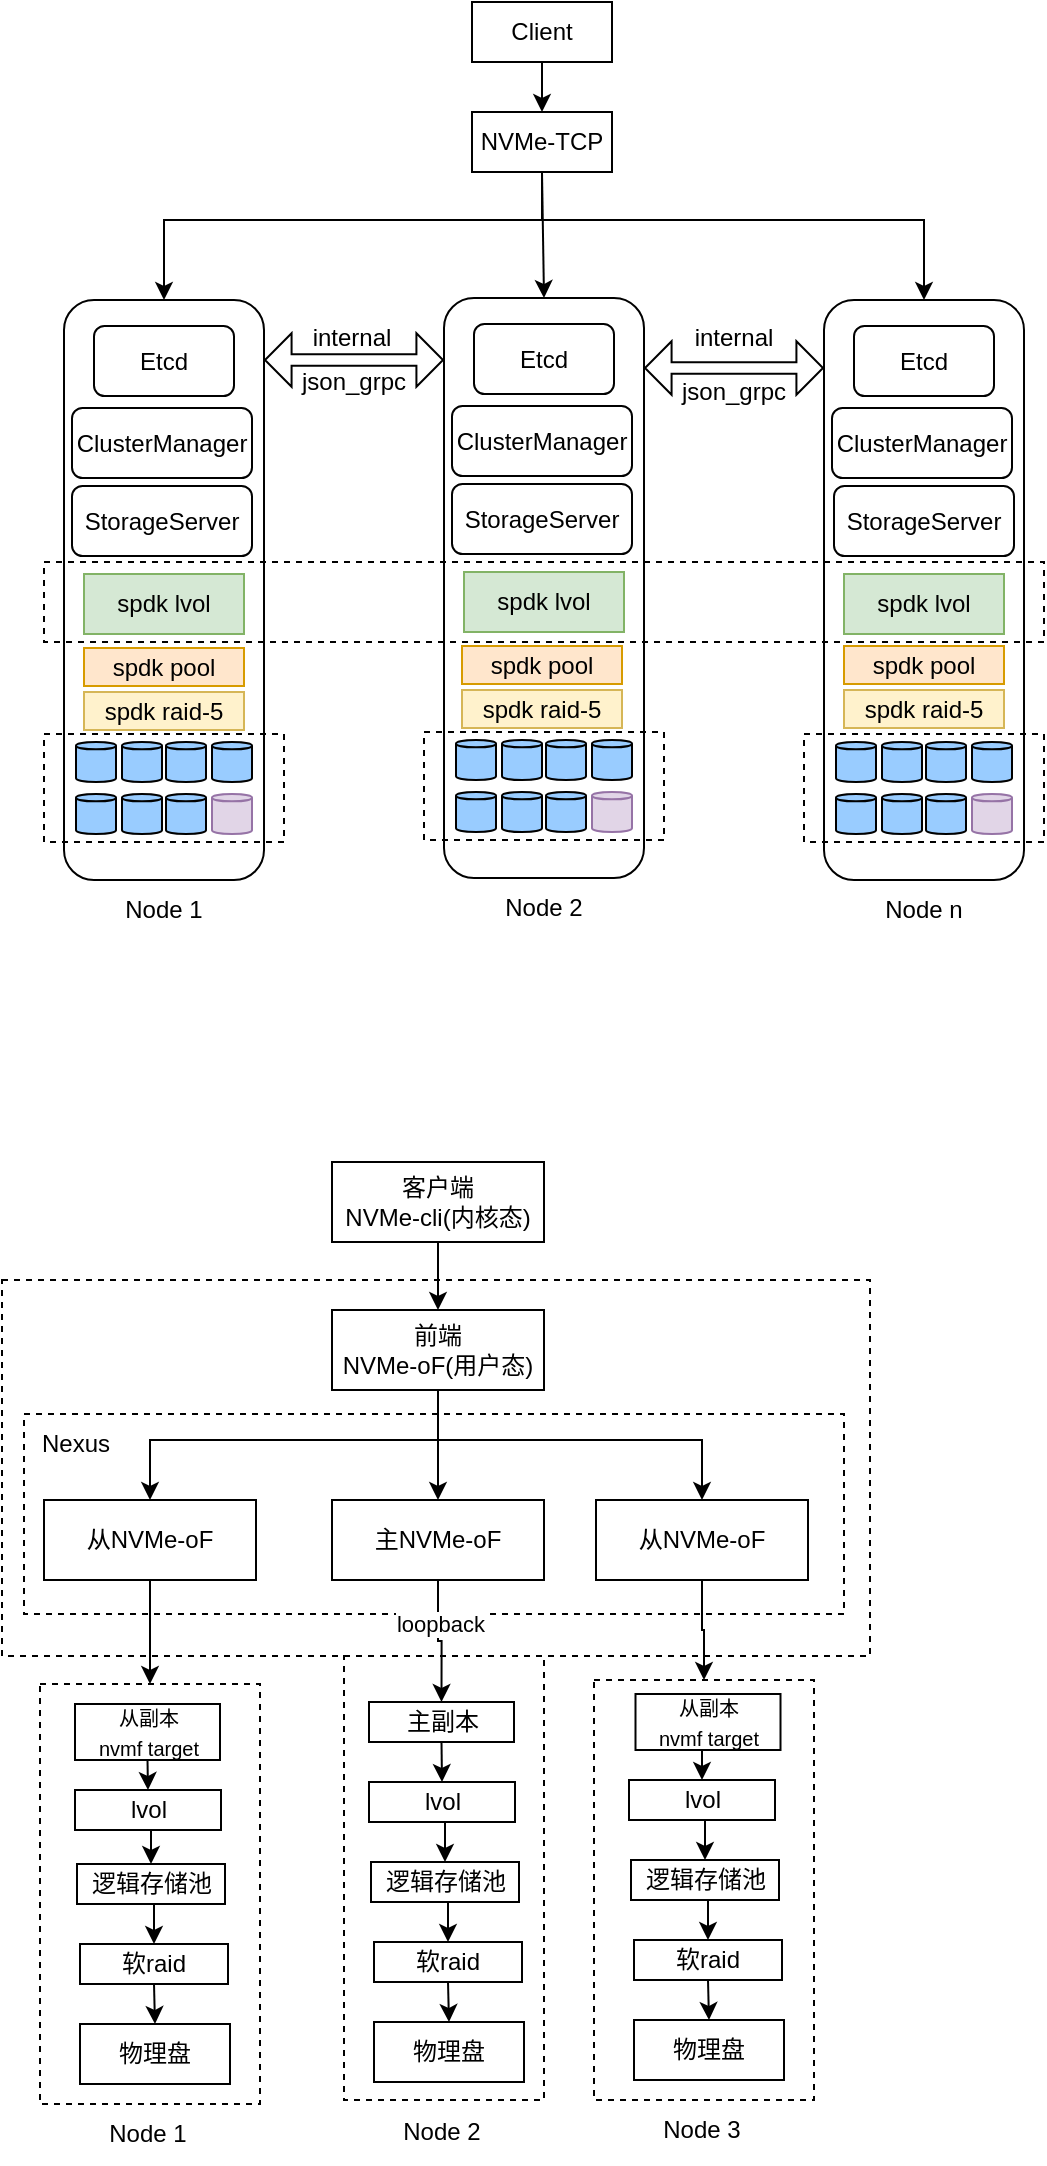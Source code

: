 <mxfile version="15.8.9" type="github">
  <diagram id="Sv_K1uENLjbq1xUSF6ZQ" name="Page-1">
    <mxGraphModel dx="1178" dy="647" grid="1" gridSize="10" guides="1" tooltips="1" connect="1" arrows="1" fold="1" page="1" pageScale="1" pageWidth="827" pageHeight="1169" math="0" shadow="0">
      <root>
        <mxCell id="0" />
        <mxCell id="1" parent="0" />
        <mxCell id="zR75f5wU07sy2U2_FNKJ-174" value="" style="rounded=0;whiteSpace=wrap;html=1;fillColor=none;dashed=1;" vertex="1" parent="1">
          <mxGeometry x="445" y="1030" width="110" height="210" as="geometry" />
        </mxCell>
        <mxCell id="zR75f5wU07sy2U2_FNKJ-187" value="" style="rounded=0;whiteSpace=wrap;html=1;fillColor=none;dashed=1;" vertex="1" parent="1">
          <mxGeometry x="168" y="1032" width="110" height="210" as="geometry" />
        </mxCell>
        <mxCell id="zR75f5wU07sy2U2_FNKJ-133" value="" style="rounded=0;whiteSpace=wrap;html=1;fillColor=none;dashed=1;" vertex="1" parent="1">
          <mxGeometry x="149" y="830" width="434" height="188" as="geometry" />
        </mxCell>
        <mxCell id="zR75f5wU07sy2U2_FNKJ-131" value="" style="rounded=0;whiteSpace=wrap;html=1;fillColor=none;dashed=1;" vertex="1" parent="1">
          <mxGeometry x="160" y="897" width="410" height="100" as="geometry" />
        </mxCell>
        <mxCell id="zR75f5wU07sy2U2_FNKJ-89" value="" style="group" vertex="1" connectable="0" parent="1">
          <mxGeometry x="550" y="340" width="120" height="320" as="geometry" />
        </mxCell>
        <mxCell id="zR75f5wU07sy2U2_FNKJ-90" value="" style="rounded=1;whiteSpace=wrap;html=1;" vertex="1" parent="zR75f5wU07sy2U2_FNKJ-89">
          <mxGeometry x="10" width="100" height="290" as="geometry" />
        </mxCell>
        <mxCell id="zR75f5wU07sy2U2_FNKJ-91" value="spdk lvol" style="text;html=1;strokeColor=#82b366;fillColor=#d5e8d4;align=center;verticalAlign=middle;whiteSpace=wrap;rounded=0;" vertex="1" parent="zR75f5wU07sy2U2_FNKJ-89">
          <mxGeometry x="20" y="137" width="80" height="30" as="geometry" />
        </mxCell>
        <mxCell id="zR75f5wU07sy2U2_FNKJ-93" value="" style="group" vertex="1" connectable="0" parent="zR75f5wU07sy2U2_FNKJ-89">
          <mxGeometry x="16" y="221" width="88" height="46" as="geometry" />
        </mxCell>
        <mxCell id="zR75f5wU07sy2U2_FNKJ-94" value="" style="strokeWidth=1;html=1;shape=mxgraph.flowchart.direct_data;whiteSpace=wrap;fillColor=#99CCFF;rotation=-90;" vertex="1" parent="zR75f5wU07sy2U2_FNKJ-93">
          <mxGeometry width="20" height="20" as="geometry" />
        </mxCell>
        <mxCell id="zR75f5wU07sy2U2_FNKJ-95" value="" style="strokeWidth=1;html=1;shape=mxgraph.flowchart.direct_data;whiteSpace=wrap;fillColor=#99CCFF;rotation=-90;" vertex="1" parent="zR75f5wU07sy2U2_FNKJ-93">
          <mxGeometry x="23" width="20" height="20" as="geometry" />
        </mxCell>
        <mxCell id="zR75f5wU07sy2U2_FNKJ-96" value="" style="strokeWidth=1;html=1;shape=mxgraph.flowchart.direct_data;whiteSpace=wrap;fillColor=#99CCFF;rotation=-90;" vertex="1" parent="zR75f5wU07sy2U2_FNKJ-93">
          <mxGeometry x="45" width="20" height="20" as="geometry" />
        </mxCell>
        <mxCell id="zR75f5wU07sy2U2_FNKJ-97" value="" style="strokeWidth=1;html=1;shape=mxgraph.flowchart.direct_data;whiteSpace=wrap;fillColor=#99CCFF;rotation=-90;" vertex="1" parent="zR75f5wU07sy2U2_FNKJ-93">
          <mxGeometry x="68" width="20" height="20" as="geometry" />
        </mxCell>
        <mxCell id="zR75f5wU07sy2U2_FNKJ-98" value="" style="strokeWidth=1;html=1;shape=mxgraph.flowchart.direct_data;whiteSpace=wrap;fillColor=#99CCFF;rotation=-90;" vertex="1" parent="zR75f5wU07sy2U2_FNKJ-93">
          <mxGeometry y="26" width="20" height="20" as="geometry" />
        </mxCell>
        <mxCell id="zR75f5wU07sy2U2_FNKJ-99" value="" style="strokeWidth=1;html=1;shape=mxgraph.flowchart.direct_data;whiteSpace=wrap;fillColor=#99CCFF;rotation=-90;" vertex="1" parent="zR75f5wU07sy2U2_FNKJ-93">
          <mxGeometry x="23" y="26" width="20" height="20" as="geometry" />
        </mxCell>
        <mxCell id="zR75f5wU07sy2U2_FNKJ-100" value="" style="strokeWidth=1;html=1;shape=mxgraph.flowchart.direct_data;whiteSpace=wrap;fillColor=#99CCFF;rotation=-90;" vertex="1" parent="zR75f5wU07sy2U2_FNKJ-93">
          <mxGeometry x="45" y="26" width="20" height="20" as="geometry" />
        </mxCell>
        <mxCell id="zR75f5wU07sy2U2_FNKJ-101" value="" style="strokeWidth=1;html=1;shape=mxgraph.flowchart.direct_data;whiteSpace=wrap;rotation=-90;fillColor=#e1d5e7;strokeColor=#9673a6;" vertex="1" parent="zR75f5wU07sy2U2_FNKJ-93">
          <mxGeometry x="68" y="26" width="20" height="20" as="geometry" />
        </mxCell>
        <mxCell id="zR75f5wU07sy2U2_FNKJ-102" value="" style="rounded=0;whiteSpace=wrap;html=1;fillColor=none;dashed=1;" vertex="1" parent="zR75f5wU07sy2U2_FNKJ-89">
          <mxGeometry y="217" width="120" height="54" as="geometry" />
        </mxCell>
        <mxCell id="zR75f5wU07sy2U2_FNKJ-103" value="Node n" style="text;html=1;strokeColor=none;fillColor=none;align=center;verticalAlign=middle;whiteSpace=wrap;rounded=0;" vertex="1" parent="zR75f5wU07sy2U2_FNKJ-89">
          <mxGeometry x="30" y="290" width="60" height="30" as="geometry" />
        </mxCell>
        <mxCell id="zR75f5wU07sy2U2_FNKJ-105" value="Etcd" style="rounded=1;whiteSpace=wrap;html=1;" vertex="1" parent="zR75f5wU07sy2U2_FNKJ-89">
          <mxGeometry x="25" y="13" width="70" height="35" as="geometry" />
        </mxCell>
        <mxCell id="zR75f5wU07sy2U2_FNKJ-106" value="ClusterManager" style="rounded=1;whiteSpace=wrap;html=1;" vertex="1" parent="zR75f5wU07sy2U2_FNKJ-89">
          <mxGeometry x="14" y="54" width="90" height="35" as="geometry" />
        </mxCell>
        <mxCell id="zR75f5wU07sy2U2_FNKJ-121" value="StorageServer" style="rounded=1;whiteSpace=wrap;html=1;" vertex="1" parent="zR75f5wU07sy2U2_FNKJ-89">
          <mxGeometry x="15" y="93" width="90" height="35" as="geometry" />
        </mxCell>
        <mxCell id="zR75f5wU07sy2U2_FNKJ-68" value="" style="edgeStyle=orthogonalEdgeStyle;rounded=0;orthogonalLoop=1;jettySize=auto;html=1;" edge="1" parent="1" source="zR75f5wU07sy2U2_FNKJ-8" target="zR75f5wU07sy2U2_FNKJ-67">
          <mxGeometry relative="1" as="geometry" />
        </mxCell>
        <mxCell id="zR75f5wU07sy2U2_FNKJ-8" value="Client" style="rounded=0;whiteSpace=wrap;html=1;" vertex="1" parent="1">
          <mxGeometry x="384" y="191" width="70" height="30" as="geometry" />
        </mxCell>
        <mxCell id="zR75f5wU07sy2U2_FNKJ-66" value="" style="shape=flexArrow;endArrow=classic;startArrow=classic;html=1;rounded=0;width=5.714;startSize=4.097;endSize=4.097;" edge="1" parent="1">
          <mxGeometry width="100" height="100" relative="1" as="geometry">
            <mxPoint x="280" y="370" as="sourcePoint" />
            <mxPoint x="370" y="370" as="targetPoint" />
          </mxGeometry>
        </mxCell>
        <mxCell id="zR75f5wU07sy2U2_FNKJ-67" value="NVMe-TCP" style="rounded=0;whiteSpace=wrap;html=1;" vertex="1" parent="1">
          <mxGeometry x="384" y="246" width="70" height="30" as="geometry" />
        </mxCell>
        <mxCell id="zR75f5wU07sy2U2_FNKJ-70" value="" style="group" vertex="1" connectable="0" parent="1">
          <mxGeometry x="170" y="340" width="120" height="320" as="geometry" />
        </mxCell>
        <mxCell id="zR75f5wU07sy2U2_FNKJ-4" value="" style="rounded=1;whiteSpace=wrap;html=1;" vertex="1" parent="zR75f5wU07sy2U2_FNKJ-70">
          <mxGeometry x="10" width="100" height="290" as="geometry" />
        </mxCell>
        <mxCell id="zR75f5wU07sy2U2_FNKJ-12" value="spdk lvol" style="text;html=1;strokeColor=#82b366;fillColor=#d5e8d4;align=center;verticalAlign=middle;whiteSpace=wrap;rounded=0;" vertex="1" parent="zR75f5wU07sy2U2_FNKJ-70">
          <mxGeometry x="20" y="137" width="80" height="30" as="geometry" />
        </mxCell>
        <mxCell id="zR75f5wU07sy2U2_FNKJ-15" value="spdk raid-5" style="text;html=1;strokeColor=#d6b656;fillColor=#fff2cc;align=center;verticalAlign=middle;whiteSpace=wrap;rounded=0;" vertex="1" parent="zR75f5wU07sy2U2_FNKJ-70">
          <mxGeometry x="20" y="196" width="80" height="19" as="geometry" />
        </mxCell>
        <mxCell id="zR75f5wU07sy2U2_FNKJ-37" value="" style="group" vertex="1" connectable="0" parent="zR75f5wU07sy2U2_FNKJ-70">
          <mxGeometry x="16" y="221" width="88" height="46" as="geometry" />
        </mxCell>
        <mxCell id="zR75f5wU07sy2U2_FNKJ-29" value="" style="strokeWidth=1;html=1;shape=mxgraph.flowchart.direct_data;whiteSpace=wrap;fillColor=#99CCFF;rotation=-90;" vertex="1" parent="zR75f5wU07sy2U2_FNKJ-37">
          <mxGeometry width="20" height="20" as="geometry" />
        </mxCell>
        <mxCell id="zR75f5wU07sy2U2_FNKJ-30" value="" style="strokeWidth=1;html=1;shape=mxgraph.flowchart.direct_data;whiteSpace=wrap;fillColor=#99CCFF;rotation=-90;" vertex="1" parent="zR75f5wU07sy2U2_FNKJ-37">
          <mxGeometry x="23" width="20" height="20" as="geometry" />
        </mxCell>
        <mxCell id="zR75f5wU07sy2U2_FNKJ-31" value="" style="strokeWidth=1;html=1;shape=mxgraph.flowchart.direct_data;whiteSpace=wrap;fillColor=#99CCFF;rotation=-90;" vertex="1" parent="zR75f5wU07sy2U2_FNKJ-37">
          <mxGeometry x="45" width="20" height="20" as="geometry" />
        </mxCell>
        <mxCell id="zR75f5wU07sy2U2_FNKJ-32" value="" style="strokeWidth=1;html=1;shape=mxgraph.flowchart.direct_data;whiteSpace=wrap;fillColor=#99CCFF;rotation=-90;" vertex="1" parent="zR75f5wU07sy2U2_FNKJ-37">
          <mxGeometry x="68" width="20" height="20" as="geometry" />
        </mxCell>
        <mxCell id="zR75f5wU07sy2U2_FNKJ-33" value="" style="strokeWidth=1;html=1;shape=mxgraph.flowchart.direct_data;whiteSpace=wrap;fillColor=#99CCFF;rotation=-90;" vertex="1" parent="zR75f5wU07sy2U2_FNKJ-37">
          <mxGeometry y="26" width="20" height="20" as="geometry" />
        </mxCell>
        <mxCell id="zR75f5wU07sy2U2_FNKJ-34" value="" style="strokeWidth=1;html=1;shape=mxgraph.flowchart.direct_data;whiteSpace=wrap;fillColor=#99CCFF;rotation=-90;" vertex="1" parent="zR75f5wU07sy2U2_FNKJ-37">
          <mxGeometry x="23" y="26" width="20" height="20" as="geometry" />
        </mxCell>
        <mxCell id="zR75f5wU07sy2U2_FNKJ-35" value="" style="strokeWidth=1;html=1;shape=mxgraph.flowchart.direct_data;whiteSpace=wrap;fillColor=#99CCFF;rotation=-90;" vertex="1" parent="zR75f5wU07sy2U2_FNKJ-37">
          <mxGeometry x="45" y="26" width="20" height="20" as="geometry" />
        </mxCell>
        <mxCell id="zR75f5wU07sy2U2_FNKJ-36" value="" style="strokeWidth=1;html=1;shape=mxgraph.flowchart.direct_data;whiteSpace=wrap;rotation=-90;fillColor=#e1d5e7;strokeColor=#9673a6;" vertex="1" parent="zR75f5wU07sy2U2_FNKJ-37">
          <mxGeometry x="68" y="26" width="20" height="20" as="geometry" />
        </mxCell>
        <mxCell id="zR75f5wU07sy2U2_FNKJ-56" value="" style="rounded=0;whiteSpace=wrap;html=1;fillColor=none;dashed=1;" vertex="1" parent="zR75f5wU07sy2U2_FNKJ-70">
          <mxGeometry y="217" width="120" height="54" as="geometry" />
        </mxCell>
        <mxCell id="zR75f5wU07sy2U2_FNKJ-62" value="Node 1" style="text;html=1;strokeColor=none;fillColor=none;align=center;verticalAlign=middle;whiteSpace=wrap;rounded=0;" vertex="1" parent="zR75f5wU07sy2U2_FNKJ-70">
          <mxGeometry x="30" y="290" width="60" height="30" as="geometry" />
        </mxCell>
        <mxCell id="zR75f5wU07sy2U2_FNKJ-3" value="StorageServer" style="rounded=1;whiteSpace=wrap;html=1;" vertex="1" parent="zR75f5wU07sy2U2_FNKJ-70">
          <mxGeometry x="14" y="93" width="90" height="35" as="geometry" />
        </mxCell>
        <mxCell id="zR75f5wU07sy2U2_FNKJ-65" value="Etcd" style="rounded=1;whiteSpace=wrap;html=1;" vertex="1" parent="zR75f5wU07sy2U2_FNKJ-70">
          <mxGeometry x="25" y="13" width="70" height="35" as="geometry" />
        </mxCell>
        <mxCell id="zR75f5wU07sy2U2_FNKJ-69" value="ClusterManager" style="rounded=1;whiteSpace=wrap;html=1;" vertex="1" parent="zR75f5wU07sy2U2_FNKJ-70">
          <mxGeometry x="14" y="54" width="90" height="35" as="geometry" />
        </mxCell>
        <mxCell id="zR75f5wU07sy2U2_FNKJ-71" value="" style="group" vertex="1" connectable="0" parent="1">
          <mxGeometry x="360" y="339" width="310" height="320" as="geometry" />
        </mxCell>
        <mxCell id="zR75f5wU07sy2U2_FNKJ-72" value="" style="rounded=1;whiteSpace=wrap;html=1;" vertex="1" parent="zR75f5wU07sy2U2_FNKJ-71">
          <mxGeometry x="10" width="100" height="290" as="geometry" />
        </mxCell>
        <mxCell id="zR75f5wU07sy2U2_FNKJ-73" value="spdk lvol" style="text;html=1;strokeColor=#82b366;fillColor=#d5e8d4;align=center;verticalAlign=middle;whiteSpace=wrap;rounded=0;" vertex="1" parent="zR75f5wU07sy2U2_FNKJ-71">
          <mxGeometry x="20" y="137" width="80" height="30" as="geometry" />
        </mxCell>
        <mxCell id="zR75f5wU07sy2U2_FNKJ-75" value="" style="group" vertex="1" connectable="0" parent="zR75f5wU07sy2U2_FNKJ-71">
          <mxGeometry x="16" y="221" width="88" height="46" as="geometry" />
        </mxCell>
        <mxCell id="zR75f5wU07sy2U2_FNKJ-76" value="" style="strokeWidth=1;html=1;shape=mxgraph.flowchart.direct_data;whiteSpace=wrap;fillColor=#99CCFF;rotation=-90;" vertex="1" parent="zR75f5wU07sy2U2_FNKJ-75">
          <mxGeometry width="20" height="20" as="geometry" />
        </mxCell>
        <mxCell id="zR75f5wU07sy2U2_FNKJ-77" value="" style="strokeWidth=1;html=1;shape=mxgraph.flowchart.direct_data;whiteSpace=wrap;fillColor=#99CCFF;rotation=-90;" vertex="1" parent="zR75f5wU07sy2U2_FNKJ-75">
          <mxGeometry x="23" width="20" height="20" as="geometry" />
        </mxCell>
        <mxCell id="zR75f5wU07sy2U2_FNKJ-78" value="" style="strokeWidth=1;html=1;shape=mxgraph.flowchart.direct_data;whiteSpace=wrap;fillColor=#99CCFF;rotation=-90;" vertex="1" parent="zR75f5wU07sy2U2_FNKJ-75">
          <mxGeometry x="45" width="20" height="20" as="geometry" />
        </mxCell>
        <mxCell id="zR75f5wU07sy2U2_FNKJ-79" value="" style="strokeWidth=1;html=1;shape=mxgraph.flowchart.direct_data;whiteSpace=wrap;fillColor=#99CCFF;rotation=-90;" vertex="1" parent="zR75f5wU07sy2U2_FNKJ-75">
          <mxGeometry x="68" width="20" height="20" as="geometry" />
        </mxCell>
        <mxCell id="zR75f5wU07sy2U2_FNKJ-80" value="" style="strokeWidth=1;html=1;shape=mxgraph.flowchart.direct_data;whiteSpace=wrap;fillColor=#99CCFF;rotation=-90;" vertex="1" parent="zR75f5wU07sy2U2_FNKJ-75">
          <mxGeometry y="26" width="20" height="20" as="geometry" />
        </mxCell>
        <mxCell id="zR75f5wU07sy2U2_FNKJ-81" value="" style="strokeWidth=1;html=1;shape=mxgraph.flowchart.direct_data;whiteSpace=wrap;fillColor=#99CCFF;rotation=-90;" vertex="1" parent="zR75f5wU07sy2U2_FNKJ-75">
          <mxGeometry x="23" y="26" width="20" height="20" as="geometry" />
        </mxCell>
        <mxCell id="zR75f5wU07sy2U2_FNKJ-82" value="" style="strokeWidth=1;html=1;shape=mxgraph.flowchart.direct_data;whiteSpace=wrap;fillColor=#99CCFF;rotation=-90;" vertex="1" parent="zR75f5wU07sy2U2_FNKJ-75">
          <mxGeometry x="45" y="26" width="20" height="20" as="geometry" />
        </mxCell>
        <mxCell id="zR75f5wU07sy2U2_FNKJ-83" value="" style="strokeWidth=1;html=1;shape=mxgraph.flowchart.direct_data;whiteSpace=wrap;rotation=-90;fillColor=#e1d5e7;strokeColor=#9673a6;" vertex="1" parent="zR75f5wU07sy2U2_FNKJ-75">
          <mxGeometry x="68" y="26" width="20" height="20" as="geometry" />
        </mxCell>
        <mxCell id="zR75f5wU07sy2U2_FNKJ-84" value="" style="rounded=0;whiteSpace=wrap;html=1;fillColor=none;dashed=1;" vertex="1" parent="zR75f5wU07sy2U2_FNKJ-71">
          <mxGeometry y="217" width="120" height="54" as="geometry" />
        </mxCell>
        <mxCell id="zR75f5wU07sy2U2_FNKJ-85" value="Node 2" style="text;html=1;strokeColor=none;fillColor=none;align=center;verticalAlign=middle;whiteSpace=wrap;rounded=0;" vertex="1" parent="zR75f5wU07sy2U2_FNKJ-71">
          <mxGeometry x="30" y="290" width="60" height="30" as="geometry" />
        </mxCell>
        <mxCell id="zR75f5wU07sy2U2_FNKJ-87" value="Etcd" style="rounded=1;whiteSpace=wrap;html=1;" vertex="1" parent="zR75f5wU07sy2U2_FNKJ-71">
          <mxGeometry x="25" y="13" width="70" height="35" as="geometry" />
        </mxCell>
        <mxCell id="zR75f5wU07sy2U2_FNKJ-88" value="ClusterManager" style="rounded=1;whiteSpace=wrap;html=1;" vertex="1" parent="zR75f5wU07sy2U2_FNKJ-71">
          <mxGeometry x="14" y="54" width="90" height="35" as="geometry" />
        </mxCell>
        <mxCell id="zR75f5wU07sy2U2_FNKJ-107" value="" style="shape=flexArrow;endArrow=classic;startArrow=classic;html=1;rounded=0;width=5.714;startSize=4.097;endSize=4.097;" edge="1" parent="zR75f5wU07sy2U2_FNKJ-71">
          <mxGeometry width="100" height="100" relative="1" as="geometry">
            <mxPoint x="110" y="35" as="sourcePoint" />
            <mxPoint x="200" y="35" as="targetPoint" />
          </mxGeometry>
        </mxCell>
        <mxCell id="zR75f5wU07sy2U2_FNKJ-18" value="" style="rounded=0;whiteSpace=wrap;html=1;fillColor=none;dashed=1;" vertex="1" parent="zR75f5wU07sy2U2_FNKJ-71">
          <mxGeometry x="-190" y="132" width="500" height="40" as="geometry" />
        </mxCell>
        <mxCell id="zR75f5wU07sy2U2_FNKJ-112" value="internal" style="text;html=1;strokeColor=none;fillColor=none;align=center;verticalAlign=middle;whiteSpace=wrap;rounded=0;" vertex="1" parent="zR75f5wU07sy2U2_FNKJ-71">
          <mxGeometry x="125" y="5" width="60" height="30" as="geometry" />
        </mxCell>
        <mxCell id="zR75f5wU07sy2U2_FNKJ-114" value="json_grpc" style="text;html=1;strokeColor=none;fillColor=none;align=center;verticalAlign=middle;whiteSpace=wrap;rounded=0;" vertex="1" parent="zR75f5wU07sy2U2_FNKJ-71">
          <mxGeometry x="125" y="32" width="60" height="30" as="geometry" />
        </mxCell>
        <mxCell id="zR75f5wU07sy2U2_FNKJ-116" value="spdk pool" style="text;html=1;strokeColor=#d79b00;fillColor=#ffe6cc;align=center;verticalAlign=middle;whiteSpace=wrap;rounded=0;" vertex="1" parent="zR75f5wU07sy2U2_FNKJ-71">
          <mxGeometry x="19" y="174" width="80" height="19" as="geometry" />
        </mxCell>
        <mxCell id="zR75f5wU07sy2U2_FNKJ-117" value="spdk raid-5" style="text;html=1;strokeColor=#d6b656;fillColor=#fff2cc;align=center;verticalAlign=middle;whiteSpace=wrap;rounded=0;" vertex="1" parent="zR75f5wU07sy2U2_FNKJ-71">
          <mxGeometry x="19" y="196" width="80" height="19" as="geometry" />
        </mxCell>
        <mxCell id="zR75f5wU07sy2U2_FNKJ-118" value="spdk raid-5" style="text;html=1;strokeColor=#d6b656;fillColor=#fff2cc;align=center;verticalAlign=middle;whiteSpace=wrap;rounded=0;" vertex="1" parent="zR75f5wU07sy2U2_FNKJ-71">
          <mxGeometry x="210" y="196" width="80" height="19" as="geometry" />
        </mxCell>
        <mxCell id="zR75f5wU07sy2U2_FNKJ-119" value="spdk pool" style="text;html=1;strokeColor=#d79b00;fillColor=#ffe6cc;align=center;verticalAlign=middle;whiteSpace=wrap;rounded=0;" vertex="1" parent="zR75f5wU07sy2U2_FNKJ-71">
          <mxGeometry x="210" y="174" width="80" height="19" as="geometry" />
        </mxCell>
        <mxCell id="zR75f5wU07sy2U2_FNKJ-120" value="StorageServer" style="rounded=1;whiteSpace=wrap;html=1;" vertex="1" parent="zR75f5wU07sy2U2_FNKJ-71">
          <mxGeometry x="14" y="93" width="90" height="35" as="geometry" />
        </mxCell>
        <mxCell id="zR75f5wU07sy2U2_FNKJ-108" value="" style="edgeStyle=elbowEdgeStyle;elbow=vertical;endArrow=classic;html=1;rounded=0;entryX=0.5;entryY=0;entryDx=0;entryDy=0;exitX=0.5;exitY=1;exitDx=0;exitDy=0;" edge="1" parent="1" source="zR75f5wU07sy2U2_FNKJ-67" target="zR75f5wU07sy2U2_FNKJ-4">
          <mxGeometry width="50" height="50" relative="1" as="geometry">
            <mxPoint x="270" y="200" as="sourcePoint" />
            <mxPoint x="280" y="290" as="targetPoint" />
            <Array as="points">
              <mxPoint x="320" y="300" />
            </Array>
          </mxGeometry>
        </mxCell>
        <mxCell id="zR75f5wU07sy2U2_FNKJ-109" value="" style="endArrow=classic;html=1;rounded=0;exitX=0.5;exitY=1;exitDx=0;exitDy=0;entryX=0.5;entryY=0;entryDx=0;entryDy=0;" edge="1" parent="1" source="zR75f5wU07sy2U2_FNKJ-67" target="zR75f5wU07sy2U2_FNKJ-72">
          <mxGeometry width="50" height="50" relative="1" as="geometry">
            <mxPoint x="670" y="280" as="sourcePoint" />
            <mxPoint x="720" y="230" as="targetPoint" />
          </mxGeometry>
        </mxCell>
        <mxCell id="zR75f5wU07sy2U2_FNKJ-110" value="" style="edgeStyle=elbowEdgeStyle;elbow=vertical;endArrow=classic;html=1;rounded=0;exitX=0.5;exitY=1;exitDx=0;exitDy=0;" edge="1" parent="1" source="zR75f5wU07sy2U2_FNKJ-67">
          <mxGeometry width="50" height="50" relative="1" as="geometry">
            <mxPoint x="429" y="281" as="sourcePoint" />
            <mxPoint x="610" y="340" as="targetPoint" />
            <Array as="points">
              <mxPoint x="330" y="300" />
            </Array>
          </mxGeometry>
        </mxCell>
        <mxCell id="zR75f5wU07sy2U2_FNKJ-111" value="internal" style="text;html=1;strokeColor=none;fillColor=none;align=center;verticalAlign=middle;whiteSpace=wrap;rounded=0;" vertex="1" parent="1">
          <mxGeometry x="294" y="344" width="60" height="30" as="geometry" />
        </mxCell>
        <mxCell id="zR75f5wU07sy2U2_FNKJ-113" value="json_grpc" style="text;html=1;strokeColor=none;fillColor=none;align=center;verticalAlign=middle;whiteSpace=wrap;rounded=0;" vertex="1" parent="1">
          <mxGeometry x="295" y="366" width="60" height="30" as="geometry" />
        </mxCell>
        <mxCell id="zR75f5wU07sy2U2_FNKJ-115" value="spdk pool" style="text;html=1;strokeColor=#d79b00;fillColor=#ffe6cc;align=center;verticalAlign=middle;whiteSpace=wrap;rounded=0;" vertex="1" parent="1">
          <mxGeometry x="190" y="514" width="80" height="19" as="geometry" />
        </mxCell>
        <mxCell id="zR75f5wU07sy2U2_FNKJ-128" style="edgeStyle=orthogonalEdgeStyle;rounded=0;orthogonalLoop=1;jettySize=auto;html=1;exitX=0.5;exitY=1;exitDx=0;exitDy=0;entryX=0.5;entryY=0;entryDx=0;entryDy=0;" edge="1" parent="1" source="zR75f5wU07sy2U2_FNKJ-122" target="zR75f5wU07sy2U2_FNKJ-123">
          <mxGeometry relative="1" as="geometry" />
        </mxCell>
        <mxCell id="zR75f5wU07sy2U2_FNKJ-129" style="edgeStyle=orthogonalEdgeStyle;rounded=0;orthogonalLoop=1;jettySize=auto;html=1;entryX=0.5;entryY=0;entryDx=0;entryDy=0;" edge="1" parent="1" target="zR75f5wU07sy2U2_FNKJ-125">
          <mxGeometry relative="1" as="geometry">
            <mxPoint x="367" y="890" as="sourcePoint" />
            <Array as="points">
              <mxPoint x="367" y="910" />
              <mxPoint x="223" y="910" />
            </Array>
          </mxGeometry>
        </mxCell>
        <mxCell id="zR75f5wU07sy2U2_FNKJ-130" style="edgeStyle=orthogonalEdgeStyle;rounded=0;orthogonalLoop=1;jettySize=auto;html=1;entryX=0.5;entryY=0;entryDx=0;entryDy=0;" edge="1" parent="1" target="zR75f5wU07sy2U2_FNKJ-124">
          <mxGeometry relative="1" as="geometry">
            <mxPoint x="367" y="890" as="sourcePoint" />
            <Array as="points">
              <mxPoint x="367" y="910" />
              <mxPoint x="499" y="910" />
            </Array>
          </mxGeometry>
        </mxCell>
        <mxCell id="zR75f5wU07sy2U2_FNKJ-122" value="前端&lt;br&gt;NVMe-oF(用户态)" style="rounded=0;whiteSpace=wrap;html=1;strokeWidth=1;fillColor=#FFFFFF;" vertex="1" parent="1">
          <mxGeometry x="314" y="845" width="106" height="40" as="geometry" />
        </mxCell>
        <mxCell id="zR75f5wU07sy2U2_FNKJ-149" style="edgeStyle=orthogonalEdgeStyle;rounded=0;orthogonalLoop=1;jettySize=auto;html=1;entryX=0.5;entryY=0;entryDx=0;entryDy=0;" edge="1" parent="1" source="zR75f5wU07sy2U2_FNKJ-123" target="zR75f5wU07sy2U2_FNKJ-134">
          <mxGeometry relative="1" as="geometry" />
        </mxCell>
        <mxCell id="zR75f5wU07sy2U2_FNKJ-151" value="loopback" style="edgeLabel;html=1;align=center;verticalAlign=middle;resizable=0;points=[];" vertex="1" connectable="0" parent="zR75f5wU07sy2U2_FNKJ-149">
          <mxGeometry x="-0.312" y="1" relative="1" as="geometry">
            <mxPoint as="offset" />
          </mxGeometry>
        </mxCell>
        <mxCell id="zR75f5wU07sy2U2_FNKJ-123" value="主NVMe-oF" style="rounded=0;whiteSpace=wrap;html=1;strokeWidth=1;fillColor=#FFFFFF;" vertex="1" parent="1">
          <mxGeometry x="314" y="940" width="106" height="40" as="geometry" />
        </mxCell>
        <mxCell id="zR75f5wU07sy2U2_FNKJ-191" style="edgeStyle=orthogonalEdgeStyle;rounded=0;orthogonalLoop=1;jettySize=auto;html=1;exitX=0.5;exitY=1;exitDx=0;exitDy=0;" edge="1" parent="1" source="zR75f5wU07sy2U2_FNKJ-124" target="zR75f5wU07sy2U2_FNKJ-174">
          <mxGeometry relative="1" as="geometry">
            <mxPoint x="650" y="1030" as="targetPoint" />
          </mxGeometry>
        </mxCell>
        <mxCell id="zR75f5wU07sy2U2_FNKJ-124" value="从NVMe-oF" style="rounded=0;whiteSpace=wrap;html=1;strokeWidth=1;fillColor=#FFFFFF;" vertex="1" parent="1">
          <mxGeometry x="446" y="940" width="106" height="40" as="geometry" />
        </mxCell>
        <mxCell id="zR75f5wU07sy2U2_FNKJ-190" style="edgeStyle=orthogonalEdgeStyle;rounded=0;orthogonalLoop=1;jettySize=auto;html=1;exitX=0.5;exitY=1;exitDx=0;exitDy=0;entryX=0.5;entryY=0;entryDx=0;entryDy=0;" edge="1" parent="1" source="zR75f5wU07sy2U2_FNKJ-125" target="zR75f5wU07sy2U2_FNKJ-187">
          <mxGeometry relative="1" as="geometry" />
        </mxCell>
        <mxCell id="zR75f5wU07sy2U2_FNKJ-125" value="从NVMe-oF" style="rounded=0;whiteSpace=wrap;html=1;strokeWidth=1;fillColor=#FFFFFF;" vertex="1" parent="1">
          <mxGeometry x="170" y="940" width="106" height="40" as="geometry" />
        </mxCell>
        <mxCell id="zR75f5wU07sy2U2_FNKJ-127" style="edgeStyle=orthogonalEdgeStyle;rounded=0;orthogonalLoop=1;jettySize=auto;html=1;exitX=0.5;exitY=1;exitDx=0;exitDy=0;entryX=0.5;entryY=0;entryDx=0;entryDy=0;" edge="1" parent="1" source="zR75f5wU07sy2U2_FNKJ-126" target="zR75f5wU07sy2U2_FNKJ-122">
          <mxGeometry relative="1" as="geometry" />
        </mxCell>
        <mxCell id="zR75f5wU07sy2U2_FNKJ-126" value="客户端&lt;br&gt;NVMe-cli(内核态)" style="rounded=0;whiteSpace=wrap;html=1;strokeWidth=1;fillColor=#FFFFFF;" vertex="1" parent="1">
          <mxGeometry x="314" y="771" width="106" height="40" as="geometry" />
        </mxCell>
        <mxCell id="zR75f5wU07sy2U2_FNKJ-132" value="Nexus" style="text;html=1;strokeColor=none;fillColor=none;align=center;verticalAlign=middle;whiteSpace=wrap;rounded=0;" vertex="1" parent="1">
          <mxGeometry x="156" y="897" width="60" height="30" as="geometry" />
        </mxCell>
        <mxCell id="zR75f5wU07sy2U2_FNKJ-134" value="主副本" style="rounded=0;whiteSpace=wrap;html=1;strokeColor=#000000;strokeWidth=1;fillColor=#FFFFFF;" vertex="1" parent="1">
          <mxGeometry x="332.5" y="1041" width="72.5" height="20" as="geometry" />
        </mxCell>
        <mxCell id="zR75f5wU07sy2U2_FNKJ-135" value="lvol" style="whiteSpace=wrap;html=1;rounded=0;strokeColor=#000000;strokeWidth=1;fillColor=#FFFFFF;" vertex="1" parent="1">
          <mxGeometry x="332.5" y="1081" width="73" height="20" as="geometry" />
        </mxCell>
        <mxCell id="zR75f5wU07sy2U2_FNKJ-144" style="edgeStyle=orthogonalEdgeStyle;rounded=0;orthogonalLoop=1;jettySize=auto;html=1;exitX=0.5;exitY=1;exitDx=0;exitDy=0;entryX=0.5;entryY=0;entryDx=0;entryDy=0;" edge="1" parent="1" source="zR75f5wU07sy2U2_FNKJ-134" target="zR75f5wU07sy2U2_FNKJ-135">
          <mxGeometry relative="1" as="geometry" />
        </mxCell>
        <mxCell id="zR75f5wU07sy2U2_FNKJ-138" value="逻辑存储池" style="whiteSpace=wrap;html=1;rounded=0;strokeColor=#000000;strokeWidth=1;fillColor=#FFFFFF;" vertex="1" parent="1">
          <mxGeometry x="333.5" y="1121" width="74" height="20" as="geometry" />
        </mxCell>
        <mxCell id="zR75f5wU07sy2U2_FNKJ-143" style="edgeStyle=orthogonalEdgeStyle;rounded=0;orthogonalLoop=1;jettySize=auto;html=1;exitX=0.5;exitY=1;exitDx=0;exitDy=0;entryX=0.5;entryY=0;entryDx=0;entryDy=0;" edge="1" parent="1" source="zR75f5wU07sy2U2_FNKJ-135" target="zR75f5wU07sy2U2_FNKJ-138">
          <mxGeometry relative="1" as="geometry" />
        </mxCell>
        <mxCell id="zR75f5wU07sy2U2_FNKJ-139" value="软raid" style="whiteSpace=wrap;html=1;rounded=0;strokeColor=#000000;strokeWidth=1;fillColor=#FFFFFF;" vertex="1" parent="1">
          <mxGeometry x="335" y="1161" width="74" height="20" as="geometry" />
        </mxCell>
        <mxCell id="zR75f5wU07sy2U2_FNKJ-145" style="edgeStyle=orthogonalEdgeStyle;rounded=0;orthogonalLoop=1;jettySize=auto;html=1;exitX=0.5;exitY=1;exitDx=0;exitDy=0;entryX=0.5;entryY=0;entryDx=0;entryDy=0;" edge="1" parent="1" source="zR75f5wU07sy2U2_FNKJ-138" target="zR75f5wU07sy2U2_FNKJ-139">
          <mxGeometry relative="1" as="geometry" />
        </mxCell>
        <mxCell id="zR75f5wU07sy2U2_FNKJ-140" value="物理盘" style="whiteSpace=wrap;html=1;rounded=0;strokeColor=#000000;strokeWidth=1;fillColor=#FFFFFF;" vertex="1" parent="1">
          <mxGeometry x="335" y="1201" width="75" height="30" as="geometry" />
        </mxCell>
        <mxCell id="zR75f5wU07sy2U2_FNKJ-146" style="edgeStyle=orthogonalEdgeStyle;rounded=0;orthogonalLoop=1;jettySize=auto;html=1;exitX=0.5;exitY=1;exitDx=0;exitDy=0;entryX=0.5;entryY=0;entryDx=0;entryDy=0;" edge="1" parent="1" source="zR75f5wU07sy2U2_FNKJ-139" target="zR75f5wU07sy2U2_FNKJ-140">
          <mxGeometry relative="1" as="geometry" />
        </mxCell>
        <mxCell id="zR75f5wU07sy2U2_FNKJ-148" value="" style="rounded=0;whiteSpace=wrap;html=1;fillColor=none;dashed=1;" vertex="1" parent="1">
          <mxGeometry x="320" y="1018" width="100" height="222" as="geometry" />
        </mxCell>
        <mxCell id="zR75f5wU07sy2U2_FNKJ-150" value="Node 2" style="text;html=1;strokeColor=none;fillColor=none;align=center;verticalAlign=middle;whiteSpace=wrap;rounded=0;" vertex="1" parent="1">
          <mxGeometry x="338.75" y="1241" width="60" height="30" as="geometry" />
        </mxCell>
        <mxCell id="zR75f5wU07sy2U2_FNKJ-178" value="&lt;font style=&quot;font-size: 10px&quot;&gt;从副本&lt;br&gt;nvmf target&lt;/font&gt;" style="rounded=0;whiteSpace=wrap;html=1;strokeColor=#000000;strokeWidth=1;fillColor=#FFFFFF;" vertex="1" parent="1">
          <mxGeometry x="185.5" y="1042" width="72.5" height="28" as="geometry" />
        </mxCell>
        <mxCell id="zR75f5wU07sy2U2_FNKJ-179" value="lvol" style="whiteSpace=wrap;html=1;rounded=0;strokeColor=#000000;strokeWidth=1;fillColor=#FFFFFF;" vertex="1" parent="1">
          <mxGeometry x="185.5" y="1085" width="73" height="20" as="geometry" />
        </mxCell>
        <mxCell id="zR75f5wU07sy2U2_FNKJ-180" style="edgeStyle=orthogonalEdgeStyle;rounded=0;orthogonalLoop=1;jettySize=auto;html=1;exitX=0.5;exitY=1;exitDx=0;exitDy=0;entryX=0.5;entryY=0;entryDx=0;entryDy=0;" edge="1" parent="1" source="zR75f5wU07sy2U2_FNKJ-178" target="zR75f5wU07sy2U2_FNKJ-179">
          <mxGeometry relative="1" as="geometry" />
        </mxCell>
        <mxCell id="zR75f5wU07sy2U2_FNKJ-181" value="逻辑存储池" style="whiteSpace=wrap;html=1;rounded=0;strokeColor=#000000;strokeWidth=1;fillColor=#FFFFFF;" vertex="1" parent="1">
          <mxGeometry x="186.5" y="1122" width="74" height="20" as="geometry" />
        </mxCell>
        <mxCell id="zR75f5wU07sy2U2_FNKJ-182" style="edgeStyle=orthogonalEdgeStyle;rounded=0;orthogonalLoop=1;jettySize=auto;html=1;exitX=0.5;exitY=1;exitDx=0;exitDy=0;entryX=0.5;entryY=0;entryDx=0;entryDy=0;" edge="1" parent="1" source="zR75f5wU07sy2U2_FNKJ-179" target="zR75f5wU07sy2U2_FNKJ-181">
          <mxGeometry relative="1" as="geometry" />
        </mxCell>
        <mxCell id="zR75f5wU07sy2U2_FNKJ-183" value="软raid" style="whiteSpace=wrap;html=1;rounded=0;strokeColor=#000000;strokeWidth=1;fillColor=#FFFFFF;" vertex="1" parent="1">
          <mxGeometry x="188" y="1162" width="74" height="20" as="geometry" />
        </mxCell>
        <mxCell id="zR75f5wU07sy2U2_FNKJ-184" style="edgeStyle=orthogonalEdgeStyle;rounded=0;orthogonalLoop=1;jettySize=auto;html=1;exitX=0.5;exitY=1;exitDx=0;exitDy=0;entryX=0.5;entryY=0;entryDx=0;entryDy=0;" edge="1" parent="1" source="zR75f5wU07sy2U2_FNKJ-181" target="zR75f5wU07sy2U2_FNKJ-183">
          <mxGeometry relative="1" as="geometry" />
        </mxCell>
        <mxCell id="zR75f5wU07sy2U2_FNKJ-185" value="物理盘" style="whiteSpace=wrap;html=1;rounded=0;strokeColor=#000000;strokeWidth=1;fillColor=#FFFFFF;" vertex="1" parent="1">
          <mxGeometry x="188" y="1202" width="75" height="30" as="geometry" />
        </mxCell>
        <mxCell id="zR75f5wU07sy2U2_FNKJ-186" style="edgeStyle=orthogonalEdgeStyle;rounded=0;orthogonalLoop=1;jettySize=auto;html=1;exitX=0.5;exitY=1;exitDx=0;exitDy=0;entryX=0.5;entryY=0;entryDx=0;entryDy=0;" edge="1" parent="1" source="zR75f5wU07sy2U2_FNKJ-183" target="zR75f5wU07sy2U2_FNKJ-185">
          <mxGeometry relative="1" as="geometry" />
        </mxCell>
        <mxCell id="zR75f5wU07sy2U2_FNKJ-188" value="Node 1" style="text;html=1;strokeColor=none;fillColor=none;align=center;verticalAlign=middle;whiteSpace=wrap;rounded=0;" vertex="1" parent="1">
          <mxGeometry x="191.75" y="1242" width="60" height="30" as="geometry" />
        </mxCell>
        <mxCell id="zR75f5wU07sy2U2_FNKJ-192" value="&lt;font style=&quot;font-size: 10px&quot;&gt;从副本&lt;br&gt;nvmf target&lt;/font&gt;" style="rounded=0;whiteSpace=wrap;html=1;strokeColor=#000000;strokeWidth=1;fillColor=#FFFFFF;" vertex="1" parent="1">
          <mxGeometry x="465.75" y="1037" width="72.5" height="28" as="geometry" />
        </mxCell>
        <mxCell id="zR75f5wU07sy2U2_FNKJ-166" value="lvol" style="whiteSpace=wrap;html=1;rounded=0;strokeColor=#000000;strokeWidth=1;fillColor=#FFFFFF;" vertex="1" parent="1">
          <mxGeometry x="462.5" y="1080" width="73" height="20" as="geometry" />
        </mxCell>
        <mxCell id="zR75f5wU07sy2U2_FNKJ-167" style="edgeStyle=orthogonalEdgeStyle;rounded=0;orthogonalLoop=1;jettySize=auto;html=1;exitX=0.5;exitY=1;exitDx=0;exitDy=0;entryX=0.5;entryY=0;entryDx=0;entryDy=0;" edge="1" parent="1" source="zR75f5wU07sy2U2_FNKJ-192" target="zR75f5wU07sy2U2_FNKJ-166">
          <mxGeometry relative="1" as="geometry">
            <mxPoint x="498.75" y="1060" as="sourcePoint" />
          </mxGeometry>
        </mxCell>
        <mxCell id="zR75f5wU07sy2U2_FNKJ-168" value="逻辑存储池" style="whiteSpace=wrap;html=1;rounded=0;strokeColor=#000000;strokeWidth=1;fillColor=#FFFFFF;" vertex="1" parent="1">
          <mxGeometry x="463.5" y="1120" width="74" height="20" as="geometry" />
        </mxCell>
        <mxCell id="zR75f5wU07sy2U2_FNKJ-169" style="edgeStyle=orthogonalEdgeStyle;rounded=0;orthogonalLoop=1;jettySize=auto;html=1;exitX=0.5;exitY=1;exitDx=0;exitDy=0;entryX=0.5;entryY=0;entryDx=0;entryDy=0;" edge="1" parent="1" source="zR75f5wU07sy2U2_FNKJ-166" target="zR75f5wU07sy2U2_FNKJ-168">
          <mxGeometry relative="1" as="geometry" />
        </mxCell>
        <mxCell id="zR75f5wU07sy2U2_FNKJ-170" value="软raid" style="whiteSpace=wrap;html=1;rounded=0;strokeColor=#000000;strokeWidth=1;fillColor=#FFFFFF;" vertex="1" parent="1">
          <mxGeometry x="465" y="1160" width="74" height="20" as="geometry" />
        </mxCell>
        <mxCell id="zR75f5wU07sy2U2_FNKJ-171" style="edgeStyle=orthogonalEdgeStyle;rounded=0;orthogonalLoop=1;jettySize=auto;html=1;exitX=0.5;exitY=1;exitDx=0;exitDy=0;entryX=0.5;entryY=0;entryDx=0;entryDy=0;" edge="1" parent="1" source="zR75f5wU07sy2U2_FNKJ-168" target="zR75f5wU07sy2U2_FNKJ-170">
          <mxGeometry relative="1" as="geometry" />
        </mxCell>
        <mxCell id="zR75f5wU07sy2U2_FNKJ-172" value="物理盘" style="whiteSpace=wrap;html=1;rounded=0;strokeColor=#000000;strokeWidth=1;fillColor=#FFFFFF;" vertex="1" parent="1">
          <mxGeometry x="465" y="1200" width="75" height="30" as="geometry" />
        </mxCell>
        <mxCell id="zR75f5wU07sy2U2_FNKJ-173" style="edgeStyle=orthogonalEdgeStyle;rounded=0;orthogonalLoop=1;jettySize=auto;html=1;exitX=0.5;exitY=1;exitDx=0;exitDy=0;entryX=0.5;entryY=0;entryDx=0;entryDy=0;" edge="1" parent="1" source="zR75f5wU07sy2U2_FNKJ-170" target="zR75f5wU07sy2U2_FNKJ-172">
          <mxGeometry relative="1" as="geometry" />
        </mxCell>
        <mxCell id="zR75f5wU07sy2U2_FNKJ-175" value="Node 3" style="text;html=1;strokeColor=none;fillColor=none;align=center;verticalAlign=middle;whiteSpace=wrap;rounded=0;" vertex="1" parent="1">
          <mxGeometry x="468.75" y="1240" width="60" height="30" as="geometry" />
        </mxCell>
      </root>
    </mxGraphModel>
  </diagram>
</mxfile>
